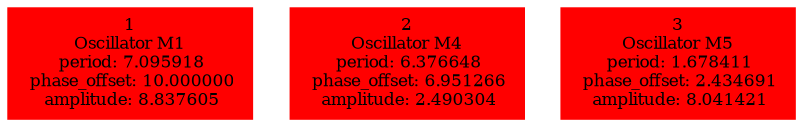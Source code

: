  digraph g{ forcelabels=true;
1 [label=<1<BR />Oscillator M1<BR /> period: 7.095918<BR /> phase_offset: 10.000000<BR /> amplitude: 8.837605>, shape=box,color=red,style=filled,fontsize=8];2 [label=<2<BR />Oscillator M4<BR /> period: 6.376648<BR /> phase_offset: 6.951266<BR /> amplitude: 2.490304>, shape=box,color=red,style=filled,fontsize=8];3 [label=<3<BR />Oscillator M5<BR /> period: 1.678411<BR /> phase_offset: 2.434691<BR /> amplitude: 8.041421>, shape=box,color=red,style=filled,fontsize=8]; }
